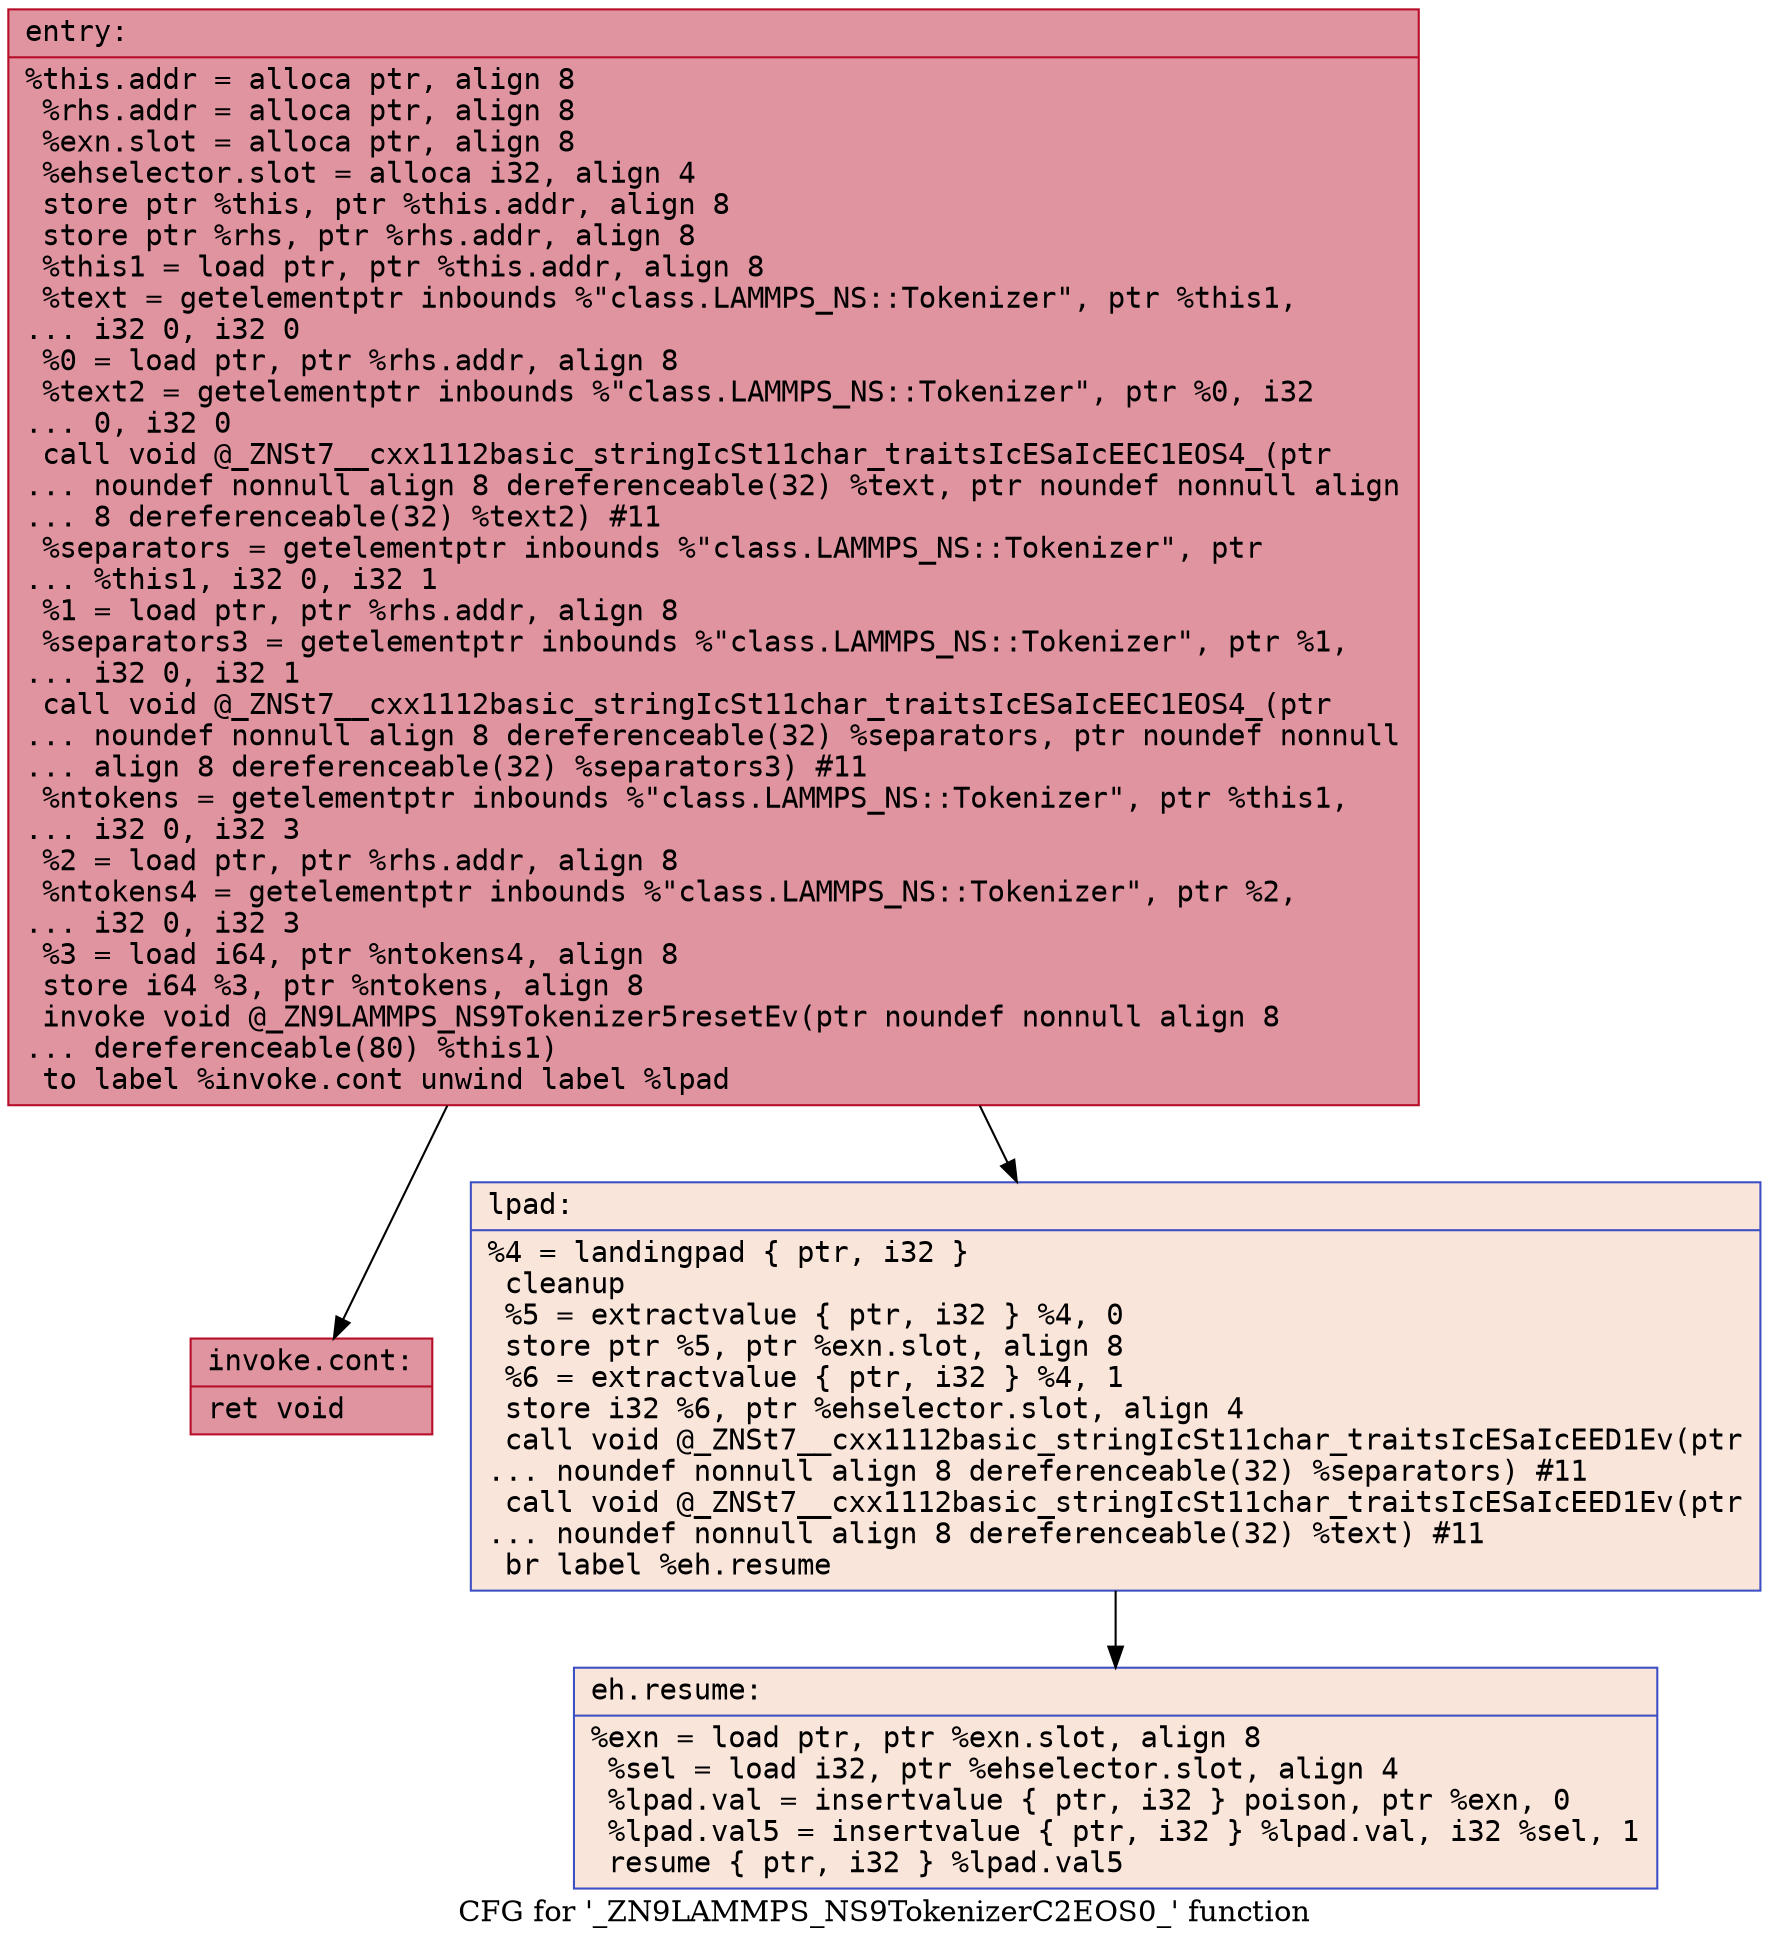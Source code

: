 digraph "CFG for '_ZN9LAMMPS_NS9TokenizerC2EOS0_' function" {
	label="CFG for '_ZN9LAMMPS_NS9TokenizerC2EOS0_' function";

	Node0x55ce20ba8c70 [shape=record,color="#b70d28ff", style=filled, fillcolor="#b70d2870" fontname="Courier",label="{entry:\l|  %this.addr = alloca ptr, align 8\l  %rhs.addr = alloca ptr, align 8\l  %exn.slot = alloca ptr, align 8\l  %ehselector.slot = alloca i32, align 4\l  store ptr %this, ptr %this.addr, align 8\l  store ptr %rhs, ptr %rhs.addr, align 8\l  %this1 = load ptr, ptr %this.addr, align 8\l  %text = getelementptr inbounds %\"class.LAMMPS_NS::Tokenizer\", ptr %this1,\l... i32 0, i32 0\l  %0 = load ptr, ptr %rhs.addr, align 8\l  %text2 = getelementptr inbounds %\"class.LAMMPS_NS::Tokenizer\", ptr %0, i32\l... 0, i32 0\l  call void @_ZNSt7__cxx1112basic_stringIcSt11char_traitsIcESaIcEEC1EOS4_(ptr\l... noundef nonnull align 8 dereferenceable(32) %text, ptr noundef nonnull align\l... 8 dereferenceable(32) %text2) #11\l  %separators = getelementptr inbounds %\"class.LAMMPS_NS::Tokenizer\", ptr\l... %this1, i32 0, i32 1\l  %1 = load ptr, ptr %rhs.addr, align 8\l  %separators3 = getelementptr inbounds %\"class.LAMMPS_NS::Tokenizer\", ptr %1,\l... i32 0, i32 1\l  call void @_ZNSt7__cxx1112basic_stringIcSt11char_traitsIcESaIcEEC1EOS4_(ptr\l... noundef nonnull align 8 dereferenceable(32) %separators, ptr noundef nonnull\l... align 8 dereferenceable(32) %separators3) #11\l  %ntokens = getelementptr inbounds %\"class.LAMMPS_NS::Tokenizer\", ptr %this1,\l... i32 0, i32 3\l  %2 = load ptr, ptr %rhs.addr, align 8\l  %ntokens4 = getelementptr inbounds %\"class.LAMMPS_NS::Tokenizer\", ptr %2,\l... i32 0, i32 3\l  %3 = load i64, ptr %ntokens4, align 8\l  store i64 %3, ptr %ntokens, align 8\l  invoke void @_ZN9LAMMPS_NS9Tokenizer5resetEv(ptr noundef nonnull align 8\l... dereferenceable(80) %this1)\l          to label %invoke.cont unwind label %lpad\l}"];
	Node0x55ce20ba8c70 -> Node0x55ce20ba9560[tooltip="entry -> invoke.cont\nProbability 100.00%" ];
	Node0x55ce20ba8c70 -> Node0x55ce20bb4cb0[tooltip="entry -> lpad\nProbability 0.00%" ];
	Node0x55ce20ba9560 [shape=record,color="#b70d28ff", style=filled, fillcolor="#b70d2870" fontname="Courier",label="{invoke.cont:\l|  ret void\l}"];
	Node0x55ce20bb4cb0 [shape=record,color="#3d50c3ff", style=filled, fillcolor="#f4c5ad70" fontname="Courier",label="{lpad:\l|  %4 = landingpad \{ ptr, i32 \}\l          cleanup\l  %5 = extractvalue \{ ptr, i32 \} %4, 0\l  store ptr %5, ptr %exn.slot, align 8\l  %6 = extractvalue \{ ptr, i32 \} %4, 1\l  store i32 %6, ptr %ehselector.slot, align 4\l  call void @_ZNSt7__cxx1112basic_stringIcSt11char_traitsIcESaIcEED1Ev(ptr\l... noundef nonnull align 8 dereferenceable(32) %separators) #11\l  call void @_ZNSt7__cxx1112basic_stringIcSt11char_traitsIcESaIcEED1Ev(ptr\l... noundef nonnull align 8 dereferenceable(32) %text) #11\l  br label %eh.resume\l}"];
	Node0x55ce20bb4cb0 -> Node0x55ce20bb50b0[tooltip="lpad -> eh.resume\nProbability 100.00%" ];
	Node0x55ce20bb50b0 [shape=record,color="#3d50c3ff", style=filled, fillcolor="#f4c5ad70" fontname="Courier",label="{eh.resume:\l|  %exn = load ptr, ptr %exn.slot, align 8\l  %sel = load i32, ptr %ehselector.slot, align 4\l  %lpad.val = insertvalue \{ ptr, i32 \} poison, ptr %exn, 0\l  %lpad.val5 = insertvalue \{ ptr, i32 \} %lpad.val, i32 %sel, 1\l  resume \{ ptr, i32 \} %lpad.val5\l}"];
}
